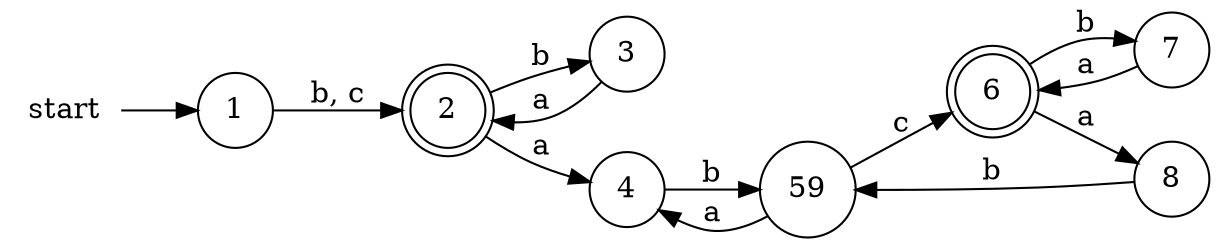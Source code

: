 digraph G {
    rankdir=LR;
start [shape = none]
  node [shape = doublecircle]; 2, 6;
  
  node [shape = circle];
  start -> 1
  1 -> 2 [label ="b, c"]
  2 -> 3 [label = "b"]
  3 -> 2 [label ="a"]
  2 -> 4 [label = "a"]
  4 -> 59 [label = "b"]
  59 -> 4 [label = "a"]
  59 -> 6 [label = "c"]
  6 -> 7 [label = "b"]
  7 -> 6 [label = "a"]
  6 -> 8 [label = "a"]
  8 -> 59 [label = "b"]
  }
